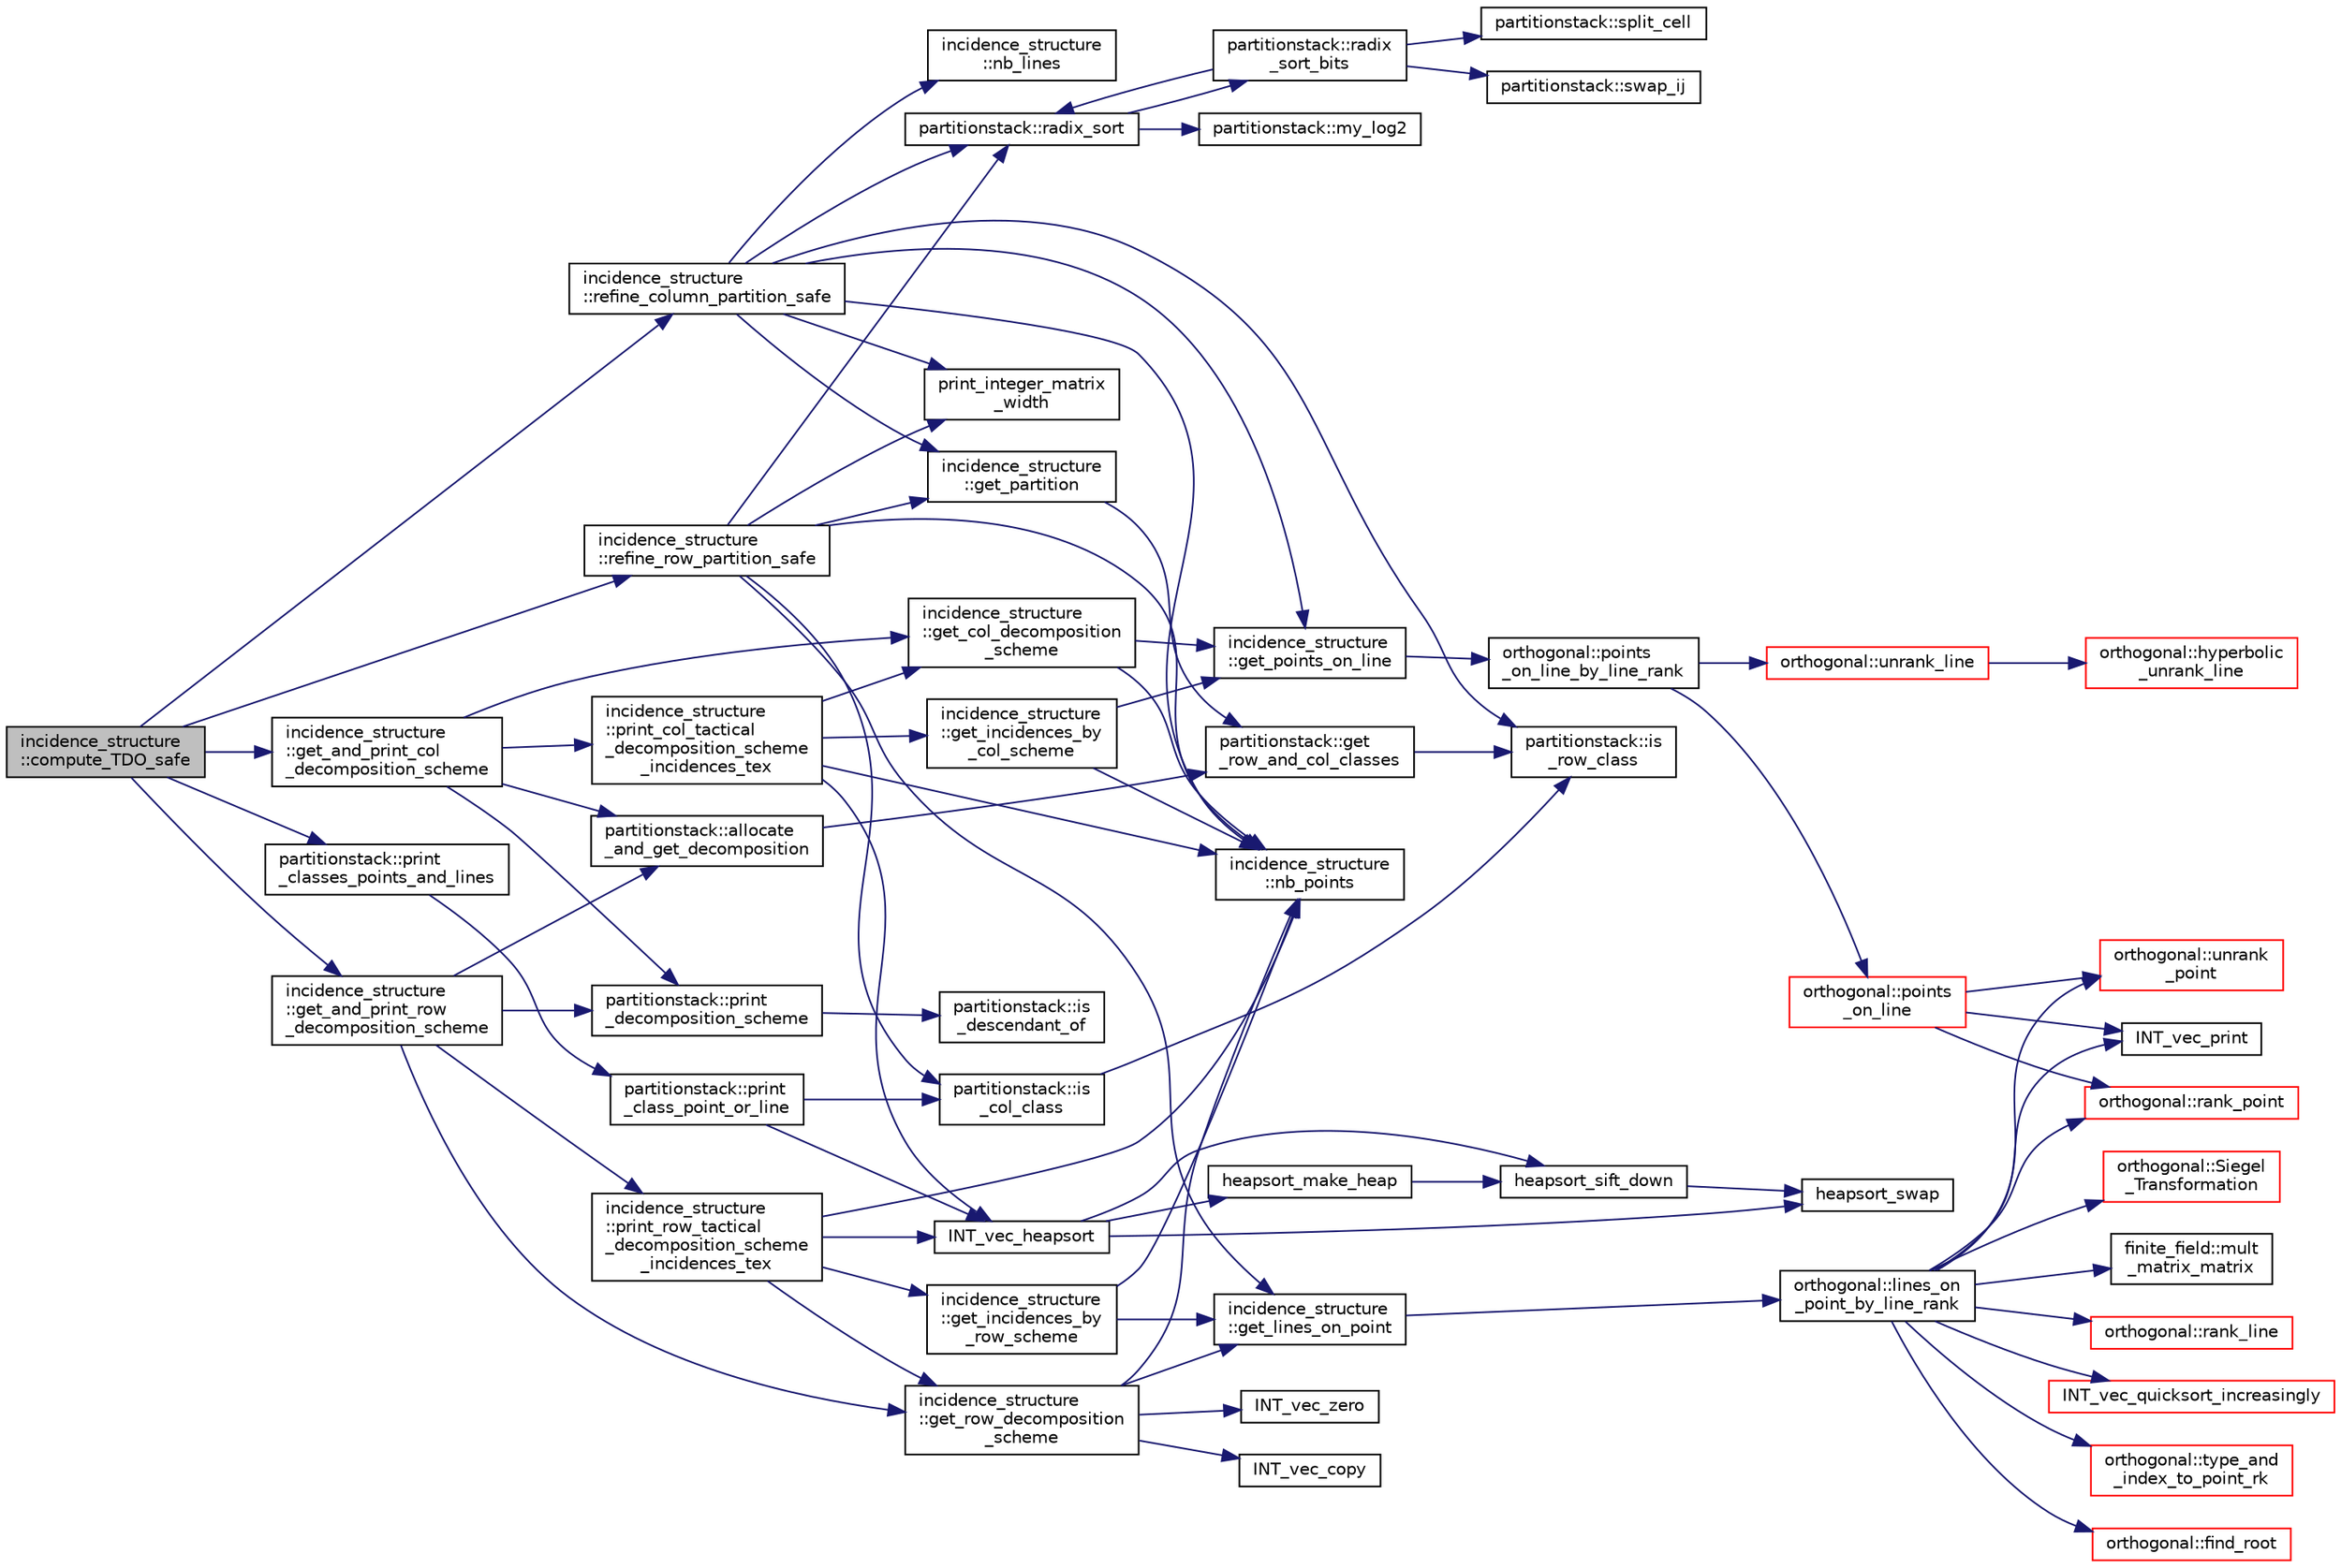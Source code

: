 digraph "incidence_structure::compute_TDO_safe"
{
  edge [fontname="Helvetica",fontsize="10",labelfontname="Helvetica",labelfontsize="10"];
  node [fontname="Helvetica",fontsize="10",shape=record];
  rankdir="LR";
  Node518 [label="incidence_structure\l::compute_TDO_safe",height=0.2,width=0.4,color="black", fillcolor="grey75", style="filled", fontcolor="black"];
  Node518 -> Node519 [color="midnightblue",fontsize="10",style="solid",fontname="Helvetica"];
  Node519 [label="incidence_structure\l::refine_column_partition_safe",height=0.2,width=0.4,color="black", fillcolor="white", style="filled",URL="$da/d8a/classincidence__structure.html#a958f8ddce2d53753adb1df588bf0e721"];
  Node519 -> Node520 [color="midnightblue",fontsize="10",style="solid",fontname="Helvetica"];
  Node520 [label="incidence_structure\l::get_partition",height=0.2,width=0.4,color="black", fillcolor="white", style="filled",URL="$da/d8a/classincidence__structure.html#a15f287785f85f3c6098dae8ec80a0ccd"];
  Node520 -> Node521 [color="midnightblue",fontsize="10",style="solid",fontname="Helvetica"];
  Node521 [label="partitionstack::get\l_row_and_col_classes",height=0.2,width=0.4,color="black", fillcolor="white", style="filled",URL="$d3/d87/classpartitionstack.html#a127a6965905c3f08c50ee09a100cb465"];
  Node521 -> Node522 [color="midnightblue",fontsize="10",style="solid",fontname="Helvetica"];
  Node522 [label="partitionstack::is\l_row_class",height=0.2,width=0.4,color="black", fillcolor="white", style="filled",URL="$d3/d87/classpartitionstack.html#ad8497b40f1c327d3eb2fb2b993d88bb7"];
  Node519 -> Node523 [color="midnightblue",fontsize="10",style="solid",fontname="Helvetica"];
  Node523 [label="incidence_structure\l::nb_points",height=0.2,width=0.4,color="black", fillcolor="white", style="filled",URL="$da/d8a/classincidence__structure.html#aff5f6bfdc7470e73082ee6faacf0af64"];
  Node519 -> Node524 [color="midnightblue",fontsize="10",style="solid",fontname="Helvetica"];
  Node524 [label="incidence_structure\l::nb_lines",height=0.2,width=0.4,color="black", fillcolor="white", style="filled",URL="$da/d8a/classincidence__structure.html#a9ffac61340b2a03f31f1cc366d5a7b79"];
  Node519 -> Node525 [color="midnightblue",fontsize="10",style="solid",fontname="Helvetica"];
  Node525 [label="incidence_structure\l::get_points_on_line",height=0.2,width=0.4,color="black", fillcolor="white", style="filled",URL="$da/d8a/classincidence__structure.html#a1baf0d372125123bf55d27dacc720bda"];
  Node525 -> Node526 [color="midnightblue",fontsize="10",style="solid",fontname="Helvetica"];
  Node526 [label="orthogonal::points\l_on_line_by_line_rank",height=0.2,width=0.4,color="black", fillcolor="white", style="filled",URL="$d7/daa/classorthogonal.html#aec3f511b69d0a28340f93d6f904c5daa"];
  Node526 -> Node527 [color="midnightblue",fontsize="10",style="solid",fontname="Helvetica"];
  Node527 [label="orthogonal::unrank_line",height=0.2,width=0.4,color="red", fillcolor="white", style="filled",URL="$d7/daa/classorthogonal.html#a27fec576f6e11b80dd4503fa3cf7611e"];
  Node527 -> Node528 [color="midnightblue",fontsize="10",style="solid",fontname="Helvetica"];
  Node528 [label="orthogonal::hyperbolic\l_unrank_line",height=0.2,width=0.4,color="red", fillcolor="white", style="filled",URL="$d7/daa/classorthogonal.html#a94952194cdcc478feb676e97e2e272f2"];
  Node526 -> Node650 [color="midnightblue",fontsize="10",style="solid",fontname="Helvetica"];
  Node650 [label="orthogonal::points\l_on_line",height=0.2,width=0.4,color="red", fillcolor="white", style="filled",URL="$d7/daa/classorthogonal.html#afe1cc564902cc557d4d4d2ff85ee6839"];
  Node650 -> Node533 [color="midnightblue",fontsize="10",style="solid",fontname="Helvetica"];
  Node533 [label="orthogonal::unrank\l_point",height=0.2,width=0.4,color="red", fillcolor="white", style="filled",URL="$d7/daa/classorthogonal.html#ab655117100f7c66c19817b84ac5ac0a0"];
  Node650 -> Node563 [color="midnightblue",fontsize="10",style="solid",fontname="Helvetica"];
  Node563 [label="INT_vec_print",height=0.2,width=0.4,color="black", fillcolor="white", style="filled",URL="$df/dbf/sajeeb_8_c.html#a79a5901af0b47dd0d694109543c027fe"];
  Node650 -> Node555 [color="midnightblue",fontsize="10",style="solid",fontname="Helvetica"];
  Node555 [label="orthogonal::rank_point",height=0.2,width=0.4,color="red", fillcolor="white", style="filled",URL="$d7/daa/classorthogonal.html#adb4f1528590a804b3c011a68c9ebf655"];
  Node519 -> Node630 [color="midnightblue",fontsize="10",style="solid",fontname="Helvetica"];
  Node630 [label="print_integer_matrix\l_width",height=0.2,width=0.4,color="black", fillcolor="white", style="filled",URL="$d5/db4/io__and__os_8h.html#aa78f3e73fc2179251bd15adbcc31573f"];
  Node519 -> Node522 [color="midnightblue",fontsize="10",style="solid",fontname="Helvetica"];
  Node519 -> Node652 [color="midnightblue",fontsize="10",style="solid",fontname="Helvetica"];
  Node652 [label="partitionstack::radix_sort",height=0.2,width=0.4,color="black", fillcolor="white", style="filled",URL="$d3/d87/classpartitionstack.html#a9ab564e8289467768e46fea7d6f8711e"];
  Node652 -> Node653 [color="midnightblue",fontsize="10",style="solid",fontname="Helvetica"];
  Node653 [label="partitionstack::my_log2",height=0.2,width=0.4,color="black", fillcolor="white", style="filled",URL="$d3/d87/classpartitionstack.html#a9dbf8975a2c5a2701e8c8b94d6ee7d5e"];
  Node652 -> Node654 [color="midnightblue",fontsize="10",style="solid",fontname="Helvetica"];
  Node654 [label="partitionstack::radix\l_sort_bits",height=0.2,width=0.4,color="black", fillcolor="white", style="filled",URL="$d3/d87/classpartitionstack.html#a378eaab913db223d678a086f372ad81d"];
  Node654 -> Node652 [color="midnightblue",fontsize="10",style="solid",fontname="Helvetica"];
  Node654 -> Node655 [color="midnightblue",fontsize="10",style="solid",fontname="Helvetica"];
  Node655 [label="partitionstack::swap_ij",height=0.2,width=0.4,color="black", fillcolor="white", style="filled",URL="$d3/d87/classpartitionstack.html#a9b1d34fca91b9736a27af68df0723d6f"];
  Node654 -> Node656 [color="midnightblue",fontsize="10",style="solid",fontname="Helvetica"];
  Node656 [label="partitionstack::split_cell",height=0.2,width=0.4,color="black", fillcolor="white", style="filled",URL="$d3/d87/classpartitionstack.html#aafceac783d21309e491df61254f41244"];
  Node518 -> Node657 [color="midnightblue",fontsize="10",style="solid",fontname="Helvetica"];
  Node657 [label="incidence_structure\l::refine_row_partition_safe",height=0.2,width=0.4,color="black", fillcolor="white", style="filled",URL="$da/d8a/classincidence__structure.html#ae84b2dc0f1a0cd1f9acfadcae21e3745"];
  Node657 -> Node520 [color="midnightblue",fontsize="10",style="solid",fontname="Helvetica"];
  Node657 -> Node523 [color="midnightblue",fontsize="10",style="solid",fontname="Helvetica"];
  Node657 -> Node658 [color="midnightblue",fontsize="10",style="solid",fontname="Helvetica"];
  Node658 [label="incidence_structure\l::get_lines_on_point",height=0.2,width=0.4,color="black", fillcolor="white", style="filled",URL="$da/d8a/classincidence__structure.html#a09148fd9478525b4a65c8e44833d1861"];
  Node658 -> Node659 [color="midnightblue",fontsize="10",style="solid",fontname="Helvetica"];
  Node659 [label="orthogonal::lines_on\l_point_by_line_rank",height=0.2,width=0.4,color="black", fillcolor="white", style="filled",URL="$d7/daa/classorthogonal.html#adc21874b6da3cd3585c704994fb538aa"];
  Node659 -> Node530 [color="midnightblue",fontsize="10",style="solid",fontname="Helvetica"];
  Node530 [label="orthogonal::type_and\l_index_to_point_rk",height=0.2,width=0.4,color="red", fillcolor="white", style="filled",URL="$d7/daa/classorthogonal.html#a319ef460cdfe3247d336c3fb482901eb"];
  Node659 -> Node533 [color="midnightblue",fontsize="10",style="solid",fontname="Helvetica"];
  Node659 -> Node660 [color="midnightblue",fontsize="10",style="solid",fontname="Helvetica"];
  Node660 [label="orthogonal::find_root",height=0.2,width=0.4,color="red", fillcolor="white", style="filled",URL="$d7/daa/classorthogonal.html#a7cad6e763a1f49ab5e372a26f5cdf247"];
  Node659 -> Node614 [color="midnightblue",fontsize="10",style="solid",fontname="Helvetica"];
  Node614 [label="orthogonal::Siegel\l_Transformation",height=0.2,width=0.4,color="red", fillcolor="white", style="filled",URL="$d7/daa/classorthogonal.html#a27258e68c99323ac8de66fedbe565a3d"];
  Node659 -> Node595 [color="midnightblue",fontsize="10",style="solid",fontname="Helvetica"];
  Node595 [label="finite_field::mult\l_matrix_matrix",height=0.2,width=0.4,color="black", fillcolor="white", style="filled",URL="$df/d5a/classfinite__field.html#a5e28706b815838d0ec34de1fa74bc3c4"];
  Node659 -> Node555 [color="midnightblue",fontsize="10",style="solid",fontname="Helvetica"];
  Node659 -> Node661 [color="midnightblue",fontsize="10",style="solid",fontname="Helvetica"];
  Node661 [label="orthogonal::rank_line",height=0.2,width=0.4,color="red", fillcolor="white", style="filled",URL="$d7/daa/classorthogonal.html#a5e1b5a3eb76840f425e71f25dabcd470"];
  Node659 -> Node734 [color="midnightblue",fontsize="10",style="solid",fontname="Helvetica"];
  Node734 [label="INT_vec_quicksort_increasingly",height=0.2,width=0.4,color="red", fillcolor="white", style="filled",URL="$d5/de2/foundations_2data__structures_2data__structures_8h.html#a31ccee746bc644f58816c67bc3a0e237"];
  Node659 -> Node563 [color="midnightblue",fontsize="10",style="solid",fontname="Helvetica"];
  Node657 -> Node630 [color="midnightblue",fontsize="10",style="solid",fontname="Helvetica"];
  Node657 -> Node737 [color="midnightblue",fontsize="10",style="solid",fontname="Helvetica"];
  Node737 [label="partitionstack::is\l_col_class",height=0.2,width=0.4,color="black", fillcolor="white", style="filled",URL="$d3/d87/classpartitionstack.html#a9dbd980faea7ce40bebd3cf4b843bc63"];
  Node737 -> Node522 [color="midnightblue",fontsize="10",style="solid",fontname="Helvetica"];
  Node657 -> Node652 [color="midnightblue",fontsize="10",style="solid",fontname="Helvetica"];
  Node518 -> Node738 [color="midnightblue",fontsize="10",style="solid",fontname="Helvetica"];
  Node738 [label="incidence_structure\l::get_and_print_col\l_decomposition_scheme",height=0.2,width=0.4,color="black", fillcolor="white", style="filled",URL="$da/d8a/classincidence__structure.html#a0c51e7224f51f1434025ff6d8a10522c"];
  Node738 -> Node739 [color="midnightblue",fontsize="10",style="solid",fontname="Helvetica"];
  Node739 [label="partitionstack::allocate\l_and_get_decomposition",height=0.2,width=0.4,color="black", fillcolor="white", style="filled",URL="$d3/d87/classpartitionstack.html#a3cd13923b18c41d37259ed943f331208"];
  Node739 -> Node521 [color="midnightblue",fontsize="10",style="solid",fontname="Helvetica"];
  Node738 -> Node740 [color="midnightblue",fontsize="10",style="solid",fontname="Helvetica"];
  Node740 [label="incidence_structure\l::get_col_decomposition\l_scheme",height=0.2,width=0.4,color="black", fillcolor="white", style="filled",URL="$da/d8a/classincidence__structure.html#a576b9add81a037a3d8f566ce28541673"];
  Node740 -> Node523 [color="midnightblue",fontsize="10",style="solid",fontname="Helvetica"];
  Node740 -> Node525 [color="midnightblue",fontsize="10",style="solid",fontname="Helvetica"];
  Node738 -> Node741 [color="midnightblue",fontsize="10",style="solid",fontname="Helvetica"];
  Node741 [label="partitionstack::print\l_decomposition_scheme",height=0.2,width=0.4,color="black", fillcolor="white", style="filled",URL="$d3/d87/classpartitionstack.html#a988c07dc47753333f43dfc393f86f3f7"];
  Node741 -> Node742 [color="midnightblue",fontsize="10",style="solid",fontname="Helvetica"];
  Node742 [label="partitionstack::is\l_descendant_of",height=0.2,width=0.4,color="black", fillcolor="white", style="filled",URL="$d3/d87/classpartitionstack.html#ad5185008e6077511fc180402530e0cc7"];
  Node738 -> Node743 [color="midnightblue",fontsize="10",style="solid",fontname="Helvetica"];
  Node743 [label="incidence_structure\l::print_col_tactical\l_decomposition_scheme\l_incidences_tex",height=0.2,width=0.4,color="black", fillcolor="white", style="filled",URL="$da/d8a/classincidence__structure.html#a56e24435baf9162d6c00080972b49b2c"];
  Node743 -> Node740 [color="midnightblue",fontsize="10",style="solid",fontname="Helvetica"];
  Node743 -> Node744 [color="midnightblue",fontsize="10",style="solid",fontname="Helvetica"];
  Node744 [label="incidence_structure\l::get_incidences_by\l_col_scheme",height=0.2,width=0.4,color="black", fillcolor="white", style="filled",URL="$da/d8a/classincidence__structure.html#adacdd5e58318775f9d3049cbdf47c9ad"];
  Node744 -> Node523 [color="midnightblue",fontsize="10",style="solid",fontname="Helvetica"];
  Node744 -> Node525 [color="midnightblue",fontsize="10",style="solid",fontname="Helvetica"];
  Node743 -> Node523 [color="midnightblue",fontsize="10",style="solid",fontname="Helvetica"];
  Node743 -> Node745 [color="midnightblue",fontsize="10",style="solid",fontname="Helvetica"];
  Node745 [label="INT_vec_heapsort",height=0.2,width=0.4,color="black", fillcolor="white", style="filled",URL="$d5/de2/foundations_2data__structures_2data__structures_8h.html#a3590ad9987f801fbfc94634300182f39"];
  Node745 -> Node746 [color="midnightblue",fontsize="10",style="solid",fontname="Helvetica"];
  Node746 [label="heapsort_make_heap",height=0.2,width=0.4,color="black", fillcolor="white", style="filled",URL="$d4/dd7/sorting_8_c.html#a42f24453d7d77eeb1338ebd1a13cfdbb"];
  Node746 -> Node747 [color="midnightblue",fontsize="10",style="solid",fontname="Helvetica"];
  Node747 [label="heapsort_sift_down",height=0.2,width=0.4,color="black", fillcolor="white", style="filled",URL="$d4/dd7/sorting_8_c.html#a65cbb1a6a3f01f511673705437ddc18b"];
  Node747 -> Node748 [color="midnightblue",fontsize="10",style="solid",fontname="Helvetica"];
  Node748 [label="heapsort_swap",height=0.2,width=0.4,color="black", fillcolor="white", style="filled",URL="$d4/dd7/sorting_8_c.html#a8f048362e6065297b19b6975bcbbfcc6"];
  Node745 -> Node748 [color="midnightblue",fontsize="10",style="solid",fontname="Helvetica"];
  Node745 -> Node747 [color="midnightblue",fontsize="10",style="solid",fontname="Helvetica"];
  Node518 -> Node749 [color="midnightblue",fontsize="10",style="solid",fontname="Helvetica"];
  Node749 [label="partitionstack::print\l_classes_points_and_lines",height=0.2,width=0.4,color="black", fillcolor="white", style="filled",URL="$d3/d87/classpartitionstack.html#aaed3f1a7bffbbdaf5fa9d20ef86b87b1"];
  Node749 -> Node750 [color="midnightblue",fontsize="10",style="solid",fontname="Helvetica"];
  Node750 [label="partitionstack::print\l_class_point_or_line",height=0.2,width=0.4,color="black", fillcolor="white", style="filled",URL="$d3/d87/classpartitionstack.html#adea8d0eebaf0b53a74f2fcdf1e63e31d"];
  Node750 -> Node737 [color="midnightblue",fontsize="10",style="solid",fontname="Helvetica"];
  Node750 -> Node745 [color="midnightblue",fontsize="10",style="solid",fontname="Helvetica"];
  Node518 -> Node751 [color="midnightblue",fontsize="10",style="solid",fontname="Helvetica"];
  Node751 [label="incidence_structure\l::get_and_print_row\l_decomposition_scheme",height=0.2,width=0.4,color="black", fillcolor="white", style="filled",URL="$da/d8a/classincidence__structure.html#a4a1e589bb5c47fb2d98fdb561b669dcf"];
  Node751 -> Node739 [color="midnightblue",fontsize="10",style="solid",fontname="Helvetica"];
  Node751 -> Node752 [color="midnightblue",fontsize="10",style="solid",fontname="Helvetica"];
  Node752 [label="incidence_structure\l::get_row_decomposition\l_scheme",height=0.2,width=0.4,color="black", fillcolor="white", style="filled",URL="$da/d8a/classincidence__structure.html#aa0ad04253ba8e75bb15900ee8b01c9aa"];
  Node752 -> Node753 [color="midnightblue",fontsize="10",style="solid",fontname="Helvetica"];
  Node753 [label="INT_vec_zero",height=0.2,width=0.4,color="black", fillcolor="white", style="filled",URL="$df/dbf/sajeeb_8_c.html#aa8c9c7977203577026080f546fe4980f"];
  Node752 -> Node658 [color="midnightblue",fontsize="10",style="solid",fontname="Helvetica"];
  Node752 -> Node523 [color="midnightblue",fontsize="10",style="solid",fontname="Helvetica"];
  Node752 -> Node624 [color="midnightblue",fontsize="10",style="solid",fontname="Helvetica"];
  Node624 [label="INT_vec_copy",height=0.2,width=0.4,color="black", fillcolor="white", style="filled",URL="$df/dbf/sajeeb_8_c.html#ac2d875e27e009af6ec04d17254d11075"];
  Node751 -> Node741 [color="midnightblue",fontsize="10",style="solid",fontname="Helvetica"];
  Node751 -> Node754 [color="midnightblue",fontsize="10",style="solid",fontname="Helvetica"];
  Node754 [label="incidence_structure\l::print_row_tactical\l_decomposition_scheme\l_incidences_tex",height=0.2,width=0.4,color="black", fillcolor="white", style="filled",URL="$da/d8a/classincidence__structure.html#a23279d5c98b702de05171c245d5375fa"];
  Node754 -> Node752 [color="midnightblue",fontsize="10",style="solid",fontname="Helvetica"];
  Node754 -> Node755 [color="midnightblue",fontsize="10",style="solid",fontname="Helvetica"];
  Node755 [label="incidence_structure\l::get_incidences_by\l_row_scheme",height=0.2,width=0.4,color="black", fillcolor="white", style="filled",URL="$da/d8a/classincidence__structure.html#addab249e03244133841bd793389c792c"];
  Node755 -> Node658 [color="midnightblue",fontsize="10",style="solid",fontname="Helvetica"];
  Node755 -> Node523 [color="midnightblue",fontsize="10",style="solid",fontname="Helvetica"];
  Node754 -> Node523 [color="midnightblue",fontsize="10",style="solid",fontname="Helvetica"];
  Node754 -> Node745 [color="midnightblue",fontsize="10",style="solid",fontname="Helvetica"];
}

